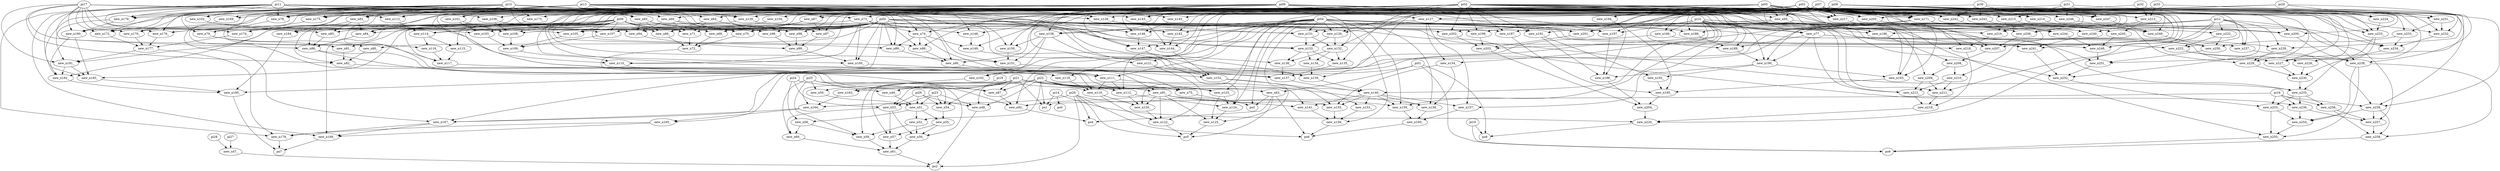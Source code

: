 digraph g {
 pi14 -> po1
 pi16 -> po1
 pi21 -> po1
 pi22 -> po1
 pi28 -> new_n47_
 pi27 -> new_n47_
 pi21 -> new_n48_
 pi22 -> new_n48_
 pi23 -> new_n48_
 pi26 -> new_n48_
 pi22 -> new_n49_
 pi24 -> new_n49_
 pi21 -> new_n50_
 pi25 -> new_n50_
 new_n49_ -> new_n51_
 new_n50_ -> new_n51_
 pi23 -> new_n51_
 pi26 -> new_n51_
 new_n51_ -> new_n52_
 pi22 -> new_n52_
 pi22 -> new_n53_
 pi24 -> new_n53_
 pi23 -> new_n53_
 pi26 -> new_n53_
 pi21 -> new_n54_
 pi25 -> new_n54_
 pi23 -> new_n54_
 pi26 -> new_n54_
 new_n51_ -> new_n55_
 new_n54_ -> new_n55_
 pi25 -> new_n56_
 new_n55_ -> new_n56_
 new_n52_ -> new_n56_
 new_n53_ -> new_n56_
 new_n53_ -> new_n57_
 pi21 -> new_n57_
 new_n55_ -> new_n57_
 pi24 -> new_n58_
 new_n51_ -> new_n58_
 pi25 -> new_n59_
 new_n58_ -> new_n59_
 new_n52_ -> new_n59_
 pi21 -> new_n59_
 new_n53_ -> new_n60_
 pi25 -> new_n60_
 new_n58_ -> new_n60_
 new_n56_ -> new_n61_
 new_n57_ -> new_n61_
 new_n59_ -> new_n61_
 new_n60_ -> new_n61_
 new_n48_ -> po2
 new_n61_ -> po2
 pi20 -> po2
 new_n47_ -> po2
 pi01 -> new_n63_
 pi18 -> new_n63_
 pi02 -> new_n64_
 pi13 -> new_n64_
 pi11 -> new_n65_
 pi13 -> new_n65_
 pi00 -> new_n66_
 new_n65_ -> new_n66_
 new_n64_ -> new_n66_
 pi09 -> new_n66_
 pi02 -> new_n67_
 pi03 -> new_n67_
 pi00 -> new_n68_
 new_n67_ -> new_n68_
 new_n65_ -> new_n68_
 pi09 -> new_n68_
 pi03 -> new_n69_
 pi11 -> new_n69_
 pi00 -> new_n70_
 new_n69_ -> new_n70_
 new_n67_ -> new_n70_
 pi09 -> new_n70_
 new_n69_ -> new_n71_
 pi09 -> new_n71_
 new_n64_ -> new_n71_
 pi00 -> new_n71_
 new_n66_ -> new_n72_
 new_n68_ -> new_n72_
 new_n70_ -> new_n72_
 new_n71_ -> new_n72_
 pi07 -> new_n73_
 pi17 -> new_n73_
 pi15 -> new_n74_
 pi05 -> new_n74_
 new_n73_ -> new_n74_
 pi21 -> new_n75_
 pi22 -> new_n75_
 new_n72_ -> new_n75_
 new_n74_ -> new_n75_
 pi04 -> po3
 new_n63_ -> po3
 new_n75_ -> po3
 pi20 -> po3
 pi04 -> new_n77_
 pi06 -> new_n77_
 pi03 -> new_n78_
 pi13 -> new_n78_
 pi02 -> new_n78_
 pi11 -> new_n78_
 pi15 -> new_n79_
 pi05 -> new_n79_
 new_n78_ -> new_n79_
 new_n79_ -> new_n80_
 pi00 -> new_n80_
 new_n79_ -> new_n81_
 pi09 -> new_n81_
 pi07 -> new_n82_
 pi17 -> new_n82_
 new_n80_ -> new_n82_
 new_n81_ -> new_n82_
 pi05 -> new_n83_
 pi15 -> new_n83_
 pi03 -> new_n83_
 pi13 -> new_n83_
 pi09 -> new_n84_
 pi00 -> new_n84_
 pi02 -> new_n84_
 new_n83_ -> new_n84_
 pi09 -> new_n85_
 pi00 -> new_n85_
 new_n83_ -> new_n85_
 pi11 -> new_n85_
 pi07 -> new_n86_
 pi17 -> new_n86_
 new_n84_ -> new_n86_
 new_n85_ -> new_n86_
 pi21 -> new_n87_
 new_n86_ -> new_n87_
 pi22 -> new_n87_
 new_n82_ -> new_n87_
 pi09 -> new_n88_
 pi00 -> new_n88_
 pi02 -> new_n88_
 new_n74_ -> new_n88_
 pi09 -> new_n89_
 pi00 -> new_n89_
 new_n74_ -> new_n89_
 pi11 -> new_n89_
 pi03 -> new_n90_
 pi13 -> new_n90_
 new_n88_ -> new_n90_
 new_n89_ -> new_n90_
 pi21 -> new_n91_
 pi22 -> new_n91_
 new_n90_ -> new_n91_
 new_n91_ -> new_n92_
 new_n87_ -> new_n92_
 pi06 -> new_n92_
 pi04 -> new_n92_
 new_n92_ -> po4
 new_n63_ -> po4
 pi20 -> po4
 new_n69_ -> new_n94_
 pi15 -> new_n94_
 new_n65_ -> new_n94_
 pi05 -> new_n94_
 pi02 -> new_n95_
 pi03 -> new_n95_
 pi05 -> new_n95_
 pi15 -> new_n96_
 new_n65_ -> new_n96_
 new_n95_ -> new_n96_
 new_n67_ -> new_n97_
 pi15 -> new_n97_
 new_n64_ -> new_n97_
 pi05 -> new_n97_
 pi05 -> new_n98_
 new_n69_ -> new_n98_
 new_n64_ -> new_n98_
 pi15 -> new_n98_
 new_n94_ -> new_n99_
 new_n96_ -> new_n99_
 new_n97_ -> new_n99_
 new_n98_ -> new_n99_
 pi09 -> new_n100_
 pi00 -> new_n100_
 new_n99_ -> new_n100_
 new_n73_ -> new_n100_
 pi02 -> new_n101_
 pi15 -> new_n101_
 pi11 -> new_n102_
 pi15 -> new_n102_
 pi00 -> new_n103_
 new_n102_ -> new_n103_
 new_n101_ -> new_n103_
 pi09 -> new_n103_
 pi02 -> new_n104_
 pi05 -> new_n104_
 pi00 -> new_n105_
 new_n104_ -> new_n105_
 new_n102_ -> new_n105_
 pi09 -> new_n105_
 pi05 -> new_n106_
 pi11 -> new_n106_
 pi00 -> new_n107_
 new_n106_ -> new_n107_
 new_n104_ -> new_n107_
 pi09 -> new_n107_
 new_n106_ -> new_n108_
 pi09 -> new_n108_
 new_n101_ -> new_n108_
 pi00 -> new_n108_
 new_n103_ -> new_n109_
 new_n105_ -> new_n109_
 new_n107_ -> new_n109_
 new_n108_ -> new_n109_
 pi13 -> new_n110_
 pi03 -> new_n110_
 new_n109_ -> new_n110_
 new_n73_ -> new_n110_
 pi04 -> new_n111_
 new_n110_ -> new_n111_
 new_n100_ -> new_n111_
 pi06 -> new_n111_
 pi22 -> new_n112_
 new_n111_ -> new_n112_
 pi08 -> new_n112_
 pi21 -> new_n112_
 pi05 -> new_n113_
 pi15 -> new_n113_
 pi02 -> new_n113_
 pi11 -> new_n113_
 pi09 -> new_n114_
 pi00 -> new_n114_
 new_n113_ -> new_n114_
 new_n114_ -> new_n115_
 pi07 -> new_n115_
 new_n114_ -> new_n116_
 pi17 -> new_n116_
 pi03 -> new_n117_
 pi13 -> new_n117_
 new_n115_ -> new_n117_
 new_n116_ -> new_n117_
 pi06 -> new_n118_
 new_n86_ -> new_n118_
 pi04 -> new_n118_
 new_n117_ -> new_n118_
 pi22 -> new_n119_
 pi08 -> new_n119_
 new_n111_ -> new_n119_
 new_n118_ -> new_n119_
 pi04 -> new_n120_
 new_n119_ -> new_n120_
 new_n112_ -> new_n120_
 new_n91_ -> new_n120_
 pi08 -> new_n121_
 pi06 -> new_n121_
 new_n91_ -> new_n122_
 new_n121_ -> new_n122_
 new_n119_ -> new_n122_
 new_n120_ -> new_n122_
 pi08 -> new_n123_
 pi22 -> new_n123_
 new_n111_ -> new_n123_
 pi04 -> new_n124_
 new_n123_ -> new_n124_
 new_n112_ -> new_n124_
 new_n121_ -> new_n124_
 new_n91_ -> new_n125_
 pi04 -> new_n125_
 new_n123_ -> new_n125_
 new_n124_ -> new_n125_
 new_n122_ -> po5
 new_n125_ -> po5
 new_n63_ -> po5
 pi20 -> po5
 pi06 -> new_n127_
 pi08 -> new_n127_
 pi17 -> new_n128_
 pi07 -> new_n128_
 pi15 -> new_n128_
 pi13 -> new_n128_
 pi04 -> new_n129_
 new_n127_ -> new_n129_
 pi03 -> new_n129_
 new_n128_ -> new_n129_
 pi07 -> new_n130_
 pi17 -> new_n130_
 pi05 -> new_n130_
 pi15 -> new_n130_
 pi04 -> new_n131_
 new_n127_ -> new_n131_
 new_n130_ -> new_n131_
 new_n128_ -> new_n131_
 pi13 -> new_n132_
 new_n129_ -> new_n132_
 new_n131_ -> new_n132_
 pi05 -> new_n132_
 pi13 -> new_n133_
 new_n131_ -> new_n133_
 new_n129_ -> new_n133_
 new_n73_ -> new_n133_
 new_n132_ -> new_n134_
 new_n133_ -> new_n134_
 new_n132_ -> new_n135_
 new_n133_ -> new_n135_
 pi02 -> new_n135_
 new_n132_ -> new_n136_
 new_n133_ -> new_n136_
 pi11 -> new_n136_
 pi09 -> new_n137_
 new_n135_ -> new_n137_
 new_n136_ -> new_n137_
 pi00 -> new_n137_
 pi04 -> new_n138_
 pi06 -> new_n138_
 pi08 -> new_n138_
 pi02 -> new_n139_
 pi09 -> new_n139_
 new_n138_ -> new_n139_
 new_n134_ -> new_n139_
 pi22 -> new_n140_
 new_n139_ -> new_n140_
 pi10 -> new_n140_
 new_n137_ -> new_n140_
 new_n140_ -> new_n141_
 new_n91_ -> new_n141_
 pi21 -> new_n141_
 pi04 -> new_n142_
 pi07 -> new_n142_
 pi17 -> new_n142_
 pi08 -> new_n143_
 pi06 -> new_n143_
 pi07 -> new_n143_
 pi17 -> new_n143_
 pi15 -> new_n144_
 pi08 -> new_n144_
 new_n142_ -> new_n144_
 new_n143_ -> new_n144_
 pi08 -> new_n145_
 pi13 -> new_n145_
 pi04 -> new_n146_
 pi06 -> new_n146_
 pi15 -> new_n146_
 new_n145_ -> new_n146_
 pi04 -> new_n147_
 pi06 -> new_n147_
 pi13 -> new_n147_
 new_n146_ -> new_n147_
 new_n73_ -> new_n148_
 pi05 -> new_n148_
 pi13 -> new_n148_
 pi03 -> new_n149_
 new_n74_ -> new_n149_
 new_n148_ -> new_n149_
 new_n138_ -> new_n150_
 pi02 -> new_n150_
 pi11 -> new_n150_
 new_n138_ -> new_n151_
 pi00 -> new_n151_
 pi09 -> new_n151_
 new_n150_ -> new_n151_
 new_n147_ -> new_n152_
 new_n144_ -> new_n152_
 new_n149_ -> new_n152_
 new_n151_ -> new_n152_
 new_n140_ -> new_n153_
 new_n152_ -> new_n153_
 pi10 -> new_n154_
 new_n127_ -> new_n154_
 new_n154_ -> new_n155_
 new_n91_ -> new_n155_
 new_n140_ -> new_n155_
 new_n152_ -> new_n155_
 pi04 -> new_n156_
 new_n153_ -> new_n156_
 new_n141_ -> new_n156_
 new_n155_ -> new_n156_
 new_n140_ -> new_n157_
 new_n127_ -> new_n157_
 pi10 -> new_n157_
 pi04 -> new_n158_
 new_n154_ -> new_n158_
 new_n140_ -> new_n158_
 pi21 -> new_n158_
 pi04 -> new_n159_
 new_n91_ -> new_n159_
 new_n140_ -> new_n159_
 pi10 -> new_n159_
 new_n157_ -> new_n160_
 new_n158_ -> new_n160_
 new_n159_ -> new_n160_
 new_n156_ -> po6
 new_n160_ -> po6
 new_n63_ -> po6
 pi20 -> po6
 pi12 -> new_n162_
 pi10 -> new_n162_
 new_n138_ -> new_n162_
 pi01 -> new_n162_
 pi21 -> new_n163_
 pi22 -> new_n163_
 new_n162_ -> new_n163_
 new_n163_ -> new_n164_
 pi18 -> new_n164_
 pi20 -> new_n164_
 pi12 -> new_n165_
 new_n164_ -> new_n165_
 pi08 -> new_n166_
 pi10 -> new_n166_
 new_n164_ -> new_n167_
 new_n166_ -> new_n167_
 pi04 -> new_n167_
 pi06 -> new_n167_
 pi11 -> new_n168_
 new_n165_ -> new_n168_
 new_n167_ -> new_n168_
 pi09 -> new_n168_
 pi07 -> new_n169_
 pi13 -> new_n169_
 pi15 -> new_n169_
 pi05 -> new_n170_
 pi13 -> new_n170_
 pi17 -> new_n170_
 new_n169_ -> new_n170_
 pi03 -> new_n171_
 pi05 -> new_n171_
 pi07 -> new_n171_
 pi13 -> new_n172_
 pi15 -> new_n172_
 pi17 -> new_n172_
 new_n171_ -> new_n172_
 pi03 -> new_n173_
 pi07 -> new_n173_
 pi15 -> new_n173_
 pi03 -> new_n174_
 pi05 -> new_n174_
 pi17 -> new_n174_
 new_n173_ -> new_n174_
 pi05 -> new_n175_
 pi07 -> new_n175_
 pi13 -> new_n175_
 pi03 -> new_n176_
 pi15 -> new_n176_
 pi17 -> new_n176_
 new_n175_ -> new_n176_
 new_n170_ -> new_n177_
 new_n172_ -> new_n177_
 new_n174_ -> new_n177_
 new_n176_ -> new_n177_
 pi11 -> new_n178_
 new_n167_ -> new_n178_
 new_n165_ -> new_n178_
 new_n177_ -> new_n178_
 pi15 -> new_n179_
 pi05 -> new_n179_
 pi13 -> new_n179_
 pi11 -> new_n179_
 pi07 -> new_n180_
 pi17 -> new_n180_
 new_n179_ -> new_n180_
 pi02 -> new_n180_
 pi07 -> new_n181_
 pi17 -> new_n181_
 new_n179_ -> new_n181_
 new_n177_ -> new_n181_
 pi11 -> new_n182_
 new_n180_ -> new_n182_
 new_n181_ -> new_n182_
 pi03 -> new_n182_
 pi11 -> new_n183_
 new_n181_ -> new_n183_
 new_n180_ -> new_n183_
 new_n130_ -> new_n183_
 new_n73_ -> new_n184_
 new_n83_ -> new_n184_
 pi02 -> new_n184_
 pi09 -> new_n184_
 new_n183_ -> new_n185_
 new_n182_ -> new_n185_
 pi00 -> new_n185_
 new_n184_ -> new_n185_
 new_n178_ -> po7
 new_n168_ -> po7
 new_n185_ -> po7
 pi00 -> new_n187_
 pi02 -> new_n187_
 pi31 -> new_n187_
 new_n95_ -> new_n188_
 pi00 -> new_n188_
 pi33 -> new_n188_
 pi10 -> new_n189_
 new_n77_ -> new_n189_
 pi07 -> new_n189_
 new_n188_ -> new_n189_
 new_n77_ -> new_n190_
 new_n189_ -> new_n190_
 pi08 -> new_n190_
 pi10 -> new_n190_
 pi00 -> new_n191_
 pi02 -> new_n191_
 pi32 -> new_n191_
 new_n191_ -> new_n192_
 new_n190_ -> new_n192_
 pi05 -> new_n193_
 pi03 -> new_n193_
 pi07 -> new_n193_
 new_n190_ -> new_n193_
 pi03 -> new_n194_
 pi05 -> new_n194_
 pi07 -> new_n194_
 new_n194_ -> new_n195_
 new_n192_ -> new_n195_
 new_n193_ -> new_n195_
 new_n187_ -> new_n195_
 pi06 -> new_n196_
 pi04 -> new_n196_
 pi08 -> new_n196_
 pi10 -> new_n196_
 pi04 -> new_n197_
 pi06 -> new_n197_
 pi08 -> new_n197_
 pi10 -> new_n197_
 new_n191_ -> new_n198_
 new_n194_ -> new_n198_
 new_n197_ -> new_n198_
 new_n190_ -> new_n198_
 pi00 -> new_n199_
 pi02 -> new_n199_
 pi29 -> new_n199_
 pi06 -> new_n200_
 pi04 -> new_n200_
 pi08 -> new_n200_
 pi10 -> new_n200_
 pi04 -> new_n201_
 pi06 -> new_n201_
 pi08 -> new_n201_
 pi10 -> new_n201_
 pi02 -> new_n202_
 pi00 -> new_n202_
 pi30 -> new_n202_
 new_n202_ -> new_n203_
 new_n199_ -> new_n203_
 new_n201_ -> new_n203_
 new_n171_ -> new_n203_
 new_n198_ -> new_n204_
 new_n195_ -> new_n204_
 new_n203_ -> new_n204_
 pi29 -> new_n205_
 pi03 -> new_n205_
 pi05 -> new_n205_
 pi02 -> new_n205_
 pi03 -> new_n206_
 new_n205_ -> new_n206_
 pi07 -> new_n206_
 pi12 -> new_n206_
 pi03 -> new_n207_
 pi07 -> new_n207_
 pi05 -> new_n207_
 new_n206_ -> new_n207_
 new_n207_ -> new_n208_
 new_n196_ -> new_n208_
 new_n208_ -> new_n209_
 pi02 -> new_n209_
 new_n208_ -> new_n210_
 new_n171_ -> new_n210_
 pi10 -> new_n211_
 new_n209_ -> new_n211_
 new_n210_ -> new_n211_
 pi08 -> new_n211_
 pi10 -> new_n212_
 new_n210_ -> new_n212_
 new_n209_ -> new_n212_
 new_n77_ -> new_n212_
 pi33 -> new_n213_
 pi32 -> new_n213_
 pi05 -> new_n213_
 pi07 -> new_n213_
 pi30 -> new_n214_
 pi05 -> new_n214_
 pi07 -> new_n214_
 pi03 -> new_n214_
 pi31 -> new_n215_
 pi07 -> new_n215_
 pi05 -> new_n215_
 pi03 -> new_n215_
 pi02 -> new_n216_
 new_n214_ -> new_n216_
 new_n215_ -> new_n216_
 new_n213_ -> new_n216_
 pi02 -> new_n217_
 pi03 -> new_n217_
 pi05 -> new_n217_
 pi07 -> new_n217_
 new_n217_ -> new_n218_
 new_n216_ -> new_n218_
 pi00 -> new_n218_
 new_n212_ -> new_n219_
 new_n211_ -> new_n219_
 new_n218_ -> new_n219_
 new_n204_ -> new_n220_
 pi12 -> new_n220_
 new_n219_ -> new_n220_
 pi14 -> new_n220_
 pi01 -> po8
 new_n220_ -> po8
 pi19 -> po8
 pi10 -> new_n222_
 pi12 -> new_n222_
 pi04 -> new_n223_
 pi06 -> new_n223_
 new_n166_ -> new_n223_
 new_n222_ -> new_n223_
 pi29 -> new_n224_
 pi05 -> new_n224_
 pi07 -> new_n224_
 pi03 -> new_n224_
 pi03 -> new_n225_
 pi05 -> new_n225_
 new_n224_ -> new_n225_
 pi02 -> new_n225_
 new_n223_ -> new_n226_
 new_n225_ -> new_n226_
 new_n223_ -> new_n227_
 new_n225_ -> new_n227_
 pi03 -> new_n227_
 pi05 -> new_n227_
 new_n77_ -> new_n228_
 pi12 -> new_n228_
 pi08 -> new_n228_
 pi02 -> new_n229_
 new_n171_ -> new_n229_
 new_n228_ -> new_n229_
 new_n226_ -> new_n230_
 pi07 -> new_n230_
 new_n227_ -> new_n230_
 new_n229_ -> new_n230_
 pi32 -> new_n231_
 pi33 -> new_n231_
 pi05 -> new_n231_
 pi07 -> new_n231_
 pi31 -> new_n232_
 pi05 -> new_n232_
 pi07 -> new_n232_
 new_n231_ -> new_n232_
 new_n231_ -> new_n233_
 pi03 -> new_n233_
 new_n214_ -> new_n234_
 pi02 -> new_n234_
 new_n232_ -> new_n234_
 new_n233_ -> new_n234_
 new_n217_ -> new_n235_
 new_n234_ -> new_n235_
 pi00 -> new_n235_
 new_n230_ -> new_n235_
 pi16 -> new_n236_
 new_n235_ -> new_n236_
 pi00 -> new_n236_
 new_n77_ -> new_n237_
 pi10 -> new_n237_
 pi12 -> new_n237_
 pi12 -> new_n238_
 new_n200_ -> new_n238_
 new_n237_ -> new_n238_
 pi08 -> new_n238_
 pi00 -> new_n239_
 pi16 -> new_n239_
 pi07 -> new_n239_
 pi29 -> new_n239_
 pi02 -> new_n240_
 new_n171_ -> new_n240_
 pi30 -> new_n240_
 pi04 -> new_n241_
 pi06 -> new_n241_
 pi08 -> new_n241_
 new_n240_ -> new_n241_
 pi30 -> new_n242_
 pi03 -> new_n242_
 pi07 -> new_n242_
 pi05 -> new_n242_
 pi30 -> new_n243_
 pi03 -> new_n243_
 pi05 -> new_n243_
 pi07 -> new_n243_
 pi04 -> new_n244_
 pi06 -> new_n244_
 new_n242_ -> new_n244_
 new_n243_ -> new_n244_
 new_n213_ -> new_n245_
 new_n215_ -> new_n245_
 new_n171_ -> new_n245_
 pi02 -> new_n245_
 new_n244_ -> new_n246_
 new_n245_ -> new_n246_
 pi10 -> new_n246_
 pi12 -> new_n246_
 pi31 -> new_n247_
 pi03 -> new_n247_
 pi07 -> new_n247_
 pi05 -> new_n247_
 pi31 -> new_n248_
 pi03 -> new_n248_
 pi05 -> new_n248_
 pi07 -> new_n248_
 pi04 -> new_n249_
 pi08 -> new_n249_
 new_n247_ -> new_n249_
 new_n248_ -> new_n249_
 new_n233_ -> new_n250_
 new_n249_ -> new_n250_
 new_n127_ -> new_n250_
 new_n222_ -> new_n250_
 pi02 -> new_n251_
 new_n250_ -> new_n251_
 new_n246_ -> new_n251_
 pi08 -> new_n251_
 new_n241_ -> new_n252_
 pi10 -> new_n252_
 pi12 -> new_n252_
 new_n251_ -> new_n252_
 pi16 -> new_n253_
 new_n235_ -> new_n253_
 new_n252_ -> new_n253_
 new_n239_ -> new_n254_
 new_n253_ -> new_n254_
 new_n236_ -> new_n254_
 new_n238_ -> new_n254_
 new_n238_ -> new_n255_
 new_n95_ -> new_n255_
 new_n253_ -> new_n255_
 new_n254_ -> new_n255_
 new_n235_ -> new_n256_
 pi16 -> new_n256_
 new_n239_ -> new_n257_
 new_n256_ -> new_n257_
 new_n236_ -> new_n257_
 new_n95_ -> new_n257_
 new_n238_ -> new_n258_
 new_n239_ -> new_n258_
 new_n256_ -> new_n258_
 new_n257_ -> new_n258_
 pi01 -> po9
 new_n258_ -> po9
 new_n255_ -> po9
 pi19 -> po9
 pi14 -> po0
}
